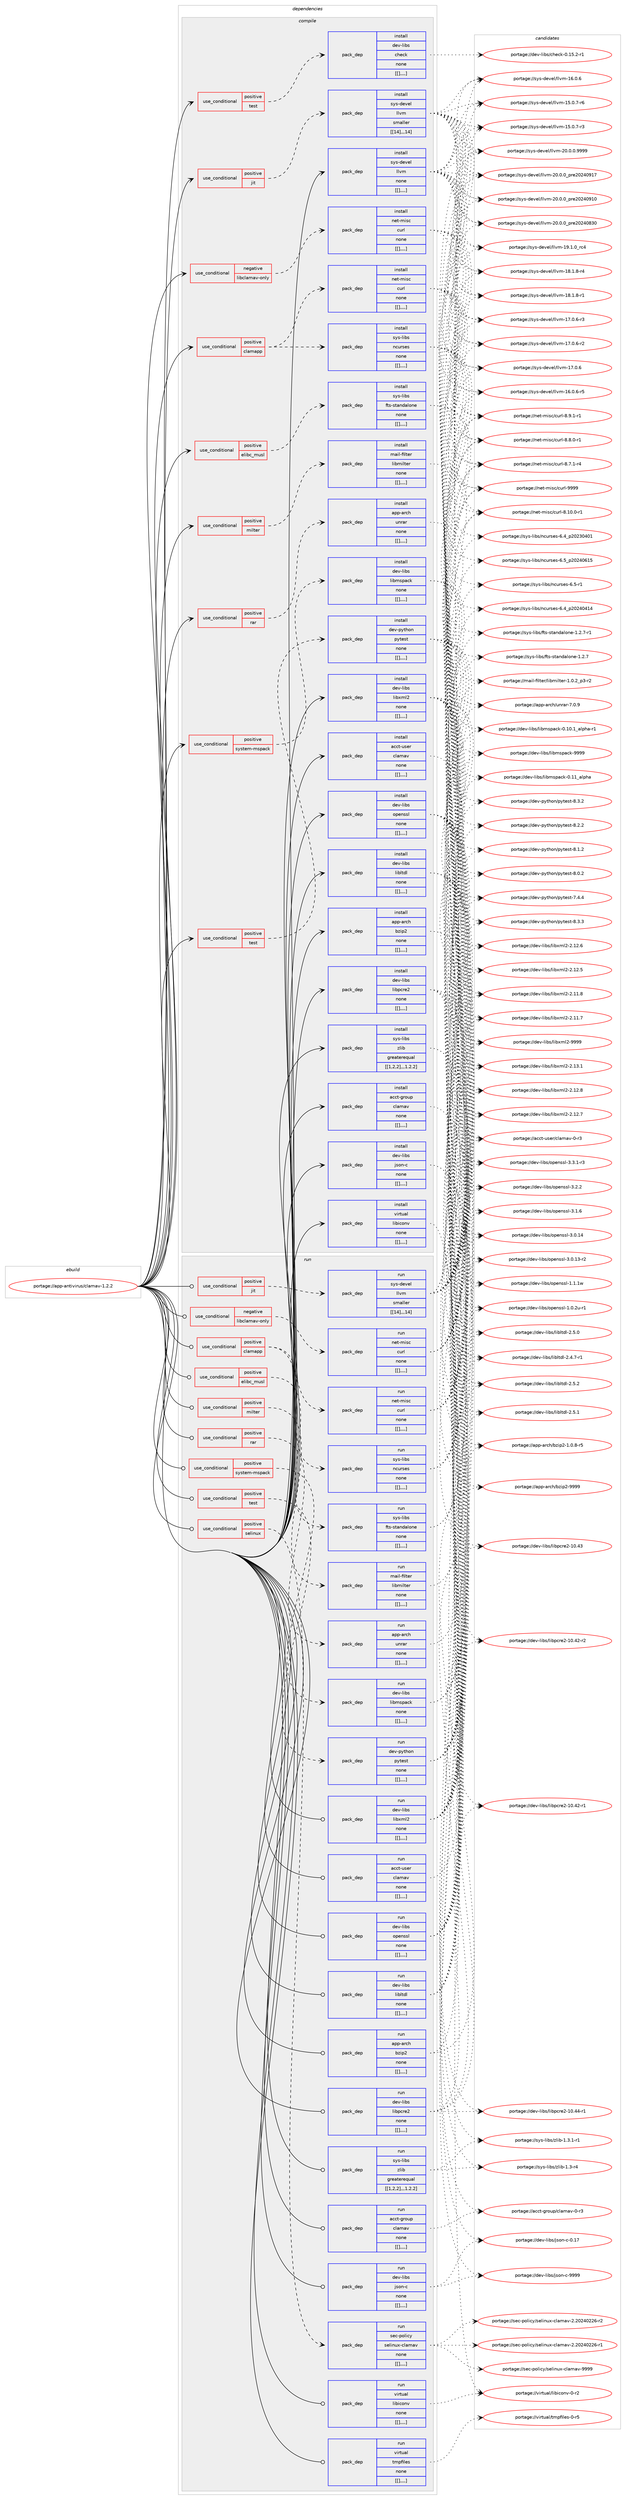 digraph prolog {

# *************
# Graph options
# *************

newrank=true;
concentrate=true;
compound=true;
graph [rankdir=LR,fontname=Helvetica,fontsize=10,ranksep=1.5];#, ranksep=2.5, nodesep=0.2];
edge  [arrowhead=vee];
node  [fontname=Helvetica,fontsize=10];

# **********
# The ebuild
# **********

subgraph cluster_leftcol {
color=gray;
label=<<i>ebuild</i>>;
id [label="portage://app-antivirus/clamav-1.2.2", color=red, width=4, href="../app-antivirus/clamav-1.2.2.svg"];
}

# ****************
# The dependencies
# ****************

subgraph cluster_midcol {
color=gray;
label=<<i>dependencies</i>>;
subgraph cluster_compile {
fillcolor="#eeeeee";
style=filled;
label=<<i>compile</i>>;
subgraph cond1822 {
dependency6584 [label=<<TABLE BORDER="0" CELLBORDER="1" CELLSPACING="0" CELLPADDING="4"><TR><TD ROWSPAN="3" CELLPADDING="10">use_conditional</TD></TR><TR><TD>negative</TD></TR><TR><TD>libclamav-only</TD></TR></TABLE>>, shape=none, color=red];
subgraph pack4740 {
dependency6585 [label=<<TABLE BORDER="0" CELLBORDER="1" CELLSPACING="0" CELLPADDING="4" WIDTH="220"><TR><TD ROWSPAN="6" CELLPADDING="30">pack_dep</TD></TR><TR><TD WIDTH="110">install</TD></TR><TR><TD>net-misc</TD></TR><TR><TD>curl</TD></TR><TR><TD>none</TD></TR><TR><TD>[[],,,,]</TD></TR></TABLE>>, shape=none, color=blue];
}
dependency6584:e -> dependency6585:w [weight=20,style="dashed",arrowhead="vee"];
}
id:e -> dependency6584:w [weight=20,style="solid",arrowhead="vee"];
subgraph cond1823 {
dependency6586 [label=<<TABLE BORDER="0" CELLBORDER="1" CELLSPACING="0" CELLPADDING="4"><TR><TD ROWSPAN="3" CELLPADDING="10">use_conditional</TD></TR><TR><TD>positive</TD></TR><TR><TD>clamapp</TD></TR></TABLE>>, shape=none, color=red];
subgraph pack4741 {
dependency6587 [label=<<TABLE BORDER="0" CELLBORDER="1" CELLSPACING="0" CELLPADDING="4" WIDTH="220"><TR><TD ROWSPAN="6" CELLPADDING="30">pack_dep</TD></TR><TR><TD WIDTH="110">install</TD></TR><TR><TD>sys-libs</TD></TR><TR><TD>ncurses</TD></TR><TR><TD>none</TD></TR><TR><TD>[[],,,,]</TD></TR></TABLE>>, shape=none, color=blue];
}
dependency6586:e -> dependency6587:w [weight=20,style="dashed",arrowhead="vee"];
subgraph pack4742 {
dependency6588 [label=<<TABLE BORDER="0" CELLBORDER="1" CELLSPACING="0" CELLPADDING="4" WIDTH="220"><TR><TD ROWSPAN="6" CELLPADDING="30">pack_dep</TD></TR><TR><TD WIDTH="110">install</TD></TR><TR><TD>net-misc</TD></TR><TR><TD>curl</TD></TR><TR><TD>none</TD></TR><TR><TD>[[],,,,]</TD></TR></TABLE>>, shape=none, color=blue];
}
dependency6586:e -> dependency6588:w [weight=20,style="dashed",arrowhead="vee"];
}
id:e -> dependency6586:w [weight=20,style="solid",arrowhead="vee"];
subgraph cond1824 {
dependency6589 [label=<<TABLE BORDER="0" CELLBORDER="1" CELLSPACING="0" CELLPADDING="4"><TR><TD ROWSPAN="3" CELLPADDING="10">use_conditional</TD></TR><TR><TD>positive</TD></TR><TR><TD>elibc_musl</TD></TR></TABLE>>, shape=none, color=red];
subgraph pack4743 {
dependency6590 [label=<<TABLE BORDER="0" CELLBORDER="1" CELLSPACING="0" CELLPADDING="4" WIDTH="220"><TR><TD ROWSPAN="6" CELLPADDING="30">pack_dep</TD></TR><TR><TD WIDTH="110">install</TD></TR><TR><TD>sys-libs</TD></TR><TR><TD>fts-standalone</TD></TR><TR><TD>none</TD></TR><TR><TD>[[],,,,]</TD></TR></TABLE>>, shape=none, color=blue];
}
dependency6589:e -> dependency6590:w [weight=20,style="dashed",arrowhead="vee"];
}
id:e -> dependency6589:w [weight=20,style="solid",arrowhead="vee"];
subgraph cond1825 {
dependency6591 [label=<<TABLE BORDER="0" CELLBORDER="1" CELLSPACING="0" CELLPADDING="4"><TR><TD ROWSPAN="3" CELLPADDING="10">use_conditional</TD></TR><TR><TD>positive</TD></TR><TR><TD>jit</TD></TR></TABLE>>, shape=none, color=red];
subgraph pack4744 {
dependency6592 [label=<<TABLE BORDER="0" CELLBORDER="1" CELLSPACING="0" CELLPADDING="4" WIDTH="220"><TR><TD ROWSPAN="6" CELLPADDING="30">pack_dep</TD></TR><TR><TD WIDTH="110">install</TD></TR><TR><TD>sys-devel</TD></TR><TR><TD>llvm</TD></TR><TR><TD>smaller</TD></TR><TR><TD>[[14],,,14]</TD></TR></TABLE>>, shape=none, color=blue];
}
dependency6591:e -> dependency6592:w [weight=20,style="dashed",arrowhead="vee"];
}
id:e -> dependency6591:w [weight=20,style="solid",arrowhead="vee"];
subgraph cond1826 {
dependency6593 [label=<<TABLE BORDER="0" CELLBORDER="1" CELLSPACING="0" CELLPADDING="4"><TR><TD ROWSPAN="3" CELLPADDING="10">use_conditional</TD></TR><TR><TD>positive</TD></TR><TR><TD>milter</TD></TR></TABLE>>, shape=none, color=red];
subgraph pack4745 {
dependency6594 [label=<<TABLE BORDER="0" CELLBORDER="1" CELLSPACING="0" CELLPADDING="4" WIDTH="220"><TR><TD ROWSPAN="6" CELLPADDING="30">pack_dep</TD></TR><TR><TD WIDTH="110">install</TD></TR><TR><TD>mail-filter</TD></TR><TR><TD>libmilter</TD></TR><TR><TD>none</TD></TR><TR><TD>[[],,,,]</TD></TR></TABLE>>, shape=none, color=blue];
}
dependency6593:e -> dependency6594:w [weight=20,style="dashed",arrowhead="vee"];
}
id:e -> dependency6593:w [weight=20,style="solid",arrowhead="vee"];
subgraph cond1827 {
dependency6595 [label=<<TABLE BORDER="0" CELLBORDER="1" CELLSPACING="0" CELLPADDING="4"><TR><TD ROWSPAN="3" CELLPADDING="10">use_conditional</TD></TR><TR><TD>positive</TD></TR><TR><TD>rar</TD></TR></TABLE>>, shape=none, color=red];
subgraph pack4746 {
dependency6596 [label=<<TABLE BORDER="0" CELLBORDER="1" CELLSPACING="0" CELLPADDING="4" WIDTH="220"><TR><TD ROWSPAN="6" CELLPADDING="30">pack_dep</TD></TR><TR><TD WIDTH="110">install</TD></TR><TR><TD>app-arch</TD></TR><TR><TD>unrar</TD></TR><TR><TD>none</TD></TR><TR><TD>[[],,,,]</TD></TR></TABLE>>, shape=none, color=blue];
}
dependency6595:e -> dependency6596:w [weight=20,style="dashed",arrowhead="vee"];
}
id:e -> dependency6595:w [weight=20,style="solid",arrowhead="vee"];
subgraph cond1828 {
dependency6597 [label=<<TABLE BORDER="0" CELLBORDER="1" CELLSPACING="0" CELLPADDING="4"><TR><TD ROWSPAN="3" CELLPADDING="10">use_conditional</TD></TR><TR><TD>positive</TD></TR><TR><TD>system-mspack</TD></TR></TABLE>>, shape=none, color=red];
subgraph pack4747 {
dependency6598 [label=<<TABLE BORDER="0" CELLBORDER="1" CELLSPACING="0" CELLPADDING="4" WIDTH="220"><TR><TD ROWSPAN="6" CELLPADDING="30">pack_dep</TD></TR><TR><TD WIDTH="110">install</TD></TR><TR><TD>dev-libs</TD></TR><TR><TD>libmspack</TD></TR><TR><TD>none</TD></TR><TR><TD>[[],,,,]</TD></TR></TABLE>>, shape=none, color=blue];
}
dependency6597:e -> dependency6598:w [weight=20,style="dashed",arrowhead="vee"];
}
id:e -> dependency6597:w [weight=20,style="solid",arrowhead="vee"];
subgraph cond1829 {
dependency6599 [label=<<TABLE BORDER="0" CELLBORDER="1" CELLSPACING="0" CELLPADDING="4"><TR><TD ROWSPAN="3" CELLPADDING="10">use_conditional</TD></TR><TR><TD>positive</TD></TR><TR><TD>test</TD></TR></TABLE>>, shape=none, color=red];
subgraph pack4748 {
dependency6600 [label=<<TABLE BORDER="0" CELLBORDER="1" CELLSPACING="0" CELLPADDING="4" WIDTH="220"><TR><TD ROWSPAN="6" CELLPADDING="30">pack_dep</TD></TR><TR><TD WIDTH="110">install</TD></TR><TR><TD>dev-libs</TD></TR><TR><TD>check</TD></TR><TR><TD>none</TD></TR><TR><TD>[[],,,,]</TD></TR></TABLE>>, shape=none, color=blue];
}
dependency6599:e -> dependency6600:w [weight=20,style="dashed",arrowhead="vee"];
}
id:e -> dependency6599:w [weight=20,style="solid",arrowhead="vee"];
subgraph cond1830 {
dependency6601 [label=<<TABLE BORDER="0" CELLBORDER="1" CELLSPACING="0" CELLPADDING="4"><TR><TD ROWSPAN="3" CELLPADDING="10">use_conditional</TD></TR><TR><TD>positive</TD></TR><TR><TD>test</TD></TR></TABLE>>, shape=none, color=red];
subgraph pack4749 {
dependency6602 [label=<<TABLE BORDER="0" CELLBORDER="1" CELLSPACING="0" CELLPADDING="4" WIDTH="220"><TR><TD ROWSPAN="6" CELLPADDING="30">pack_dep</TD></TR><TR><TD WIDTH="110">install</TD></TR><TR><TD>dev-python</TD></TR><TR><TD>pytest</TD></TR><TR><TD>none</TD></TR><TR><TD>[[],,,,]</TD></TR></TABLE>>, shape=none, color=blue];
}
dependency6601:e -> dependency6602:w [weight=20,style="dashed",arrowhead="vee"];
}
id:e -> dependency6601:w [weight=20,style="solid",arrowhead="vee"];
subgraph pack4750 {
dependency6603 [label=<<TABLE BORDER="0" CELLBORDER="1" CELLSPACING="0" CELLPADDING="4" WIDTH="220"><TR><TD ROWSPAN="6" CELLPADDING="30">pack_dep</TD></TR><TR><TD WIDTH="110">install</TD></TR><TR><TD>acct-group</TD></TR><TR><TD>clamav</TD></TR><TR><TD>none</TD></TR><TR><TD>[[],,,,]</TD></TR></TABLE>>, shape=none, color=blue];
}
id:e -> dependency6603:w [weight=20,style="solid",arrowhead="vee"];
subgraph pack4751 {
dependency6604 [label=<<TABLE BORDER="0" CELLBORDER="1" CELLSPACING="0" CELLPADDING="4" WIDTH="220"><TR><TD ROWSPAN="6" CELLPADDING="30">pack_dep</TD></TR><TR><TD WIDTH="110">install</TD></TR><TR><TD>acct-user</TD></TR><TR><TD>clamav</TD></TR><TR><TD>none</TD></TR><TR><TD>[[],,,,]</TD></TR></TABLE>>, shape=none, color=blue];
}
id:e -> dependency6604:w [weight=20,style="solid",arrowhead="vee"];
subgraph pack4752 {
dependency6605 [label=<<TABLE BORDER="0" CELLBORDER="1" CELLSPACING="0" CELLPADDING="4" WIDTH="220"><TR><TD ROWSPAN="6" CELLPADDING="30">pack_dep</TD></TR><TR><TD WIDTH="110">install</TD></TR><TR><TD>app-arch</TD></TR><TR><TD>bzip2</TD></TR><TR><TD>none</TD></TR><TR><TD>[[],,,,]</TD></TR></TABLE>>, shape=none, color=blue];
}
id:e -> dependency6605:w [weight=20,style="solid",arrowhead="vee"];
subgraph pack4753 {
dependency6606 [label=<<TABLE BORDER="0" CELLBORDER="1" CELLSPACING="0" CELLPADDING="4" WIDTH="220"><TR><TD ROWSPAN="6" CELLPADDING="30">pack_dep</TD></TR><TR><TD WIDTH="110">install</TD></TR><TR><TD>dev-libs</TD></TR><TR><TD>json-c</TD></TR><TR><TD>none</TD></TR><TR><TD>[[],,,,]</TD></TR></TABLE>>, shape=none, color=blue];
}
id:e -> dependency6606:w [weight=20,style="solid",arrowhead="vee"];
subgraph pack4754 {
dependency6607 [label=<<TABLE BORDER="0" CELLBORDER="1" CELLSPACING="0" CELLPADDING="4" WIDTH="220"><TR><TD ROWSPAN="6" CELLPADDING="30">pack_dep</TD></TR><TR><TD WIDTH="110">install</TD></TR><TR><TD>dev-libs</TD></TR><TR><TD>libltdl</TD></TR><TR><TD>none</TD></TR><TR><TD>[[],,,,]</TD></TR></TABLE>>, shape=none, color=blue];
}
id:e -> dependency6607:w [weight=20,style="solid",arrowhead="vee"];
subgraph pack4755 {
dependency6608 [label=<<TABLE BORDER="0" CELLBORDER="1" CELLSPACING="0" CELLPADDING="4" WIDTH="220"><TR><TD ROWSPAN="6" CELLPADDING="30">pack_dep</TD></TR><TR><TD WIDTH="110">install</TD></TR><TR><TD>dev-libs</TD></TR><TR><TD>libpcre2</TD></TR><TR><TD>none</TD></TR><TR><TD>[[],,,,]</TD></TR></TABLE>>, shape=none, color=blue];
}
id:e -> dependency6608:w [weight=20,style="solid",arrowhead="vee"];
subgraph pack4756 {
dependency6609 [label=<<TABLE BORDER="0" CELLBORDER="1" CELLSPACING="0" CELLPADDING="4" WIDTH="220"><TR><TD ROWSPAN="6" CELLPADDING="30">pack_dep</TD></TR><TR><TD WIDTH="110">install</TD></TR><TR><TD>dev-libs</TD></TR><TR><TD>libxml2</TD></TR><TR><TD>none</TD></TR><TR><TD>[[],,,,]</TD></TR></TABLE>>, shape=none, color=blue];
}
id:e -> dependency6609:w [weight=20,style="solid",arrowhead="vee"];
subgraph pack4757 {
dependency6610 [label=<<TABLE BORDER="0" CELLBORDER="1" CELLSPACING="0" CELLPADDING="4" WIDTH="220"><TR><TD ROWSPAN="6" CELLPADDING="30">pack_dep</TD></TR><TR><TD WIDTH="110">install</TD></TR><TR><TD>dev-libs</TD></TR><TR><TD>openssl</TD></TR><TR><TD>none</TD></TR><TR><TD>[[],,,,]</TD></TR></TABLE>>, shape=none, color=blue];
}
id:e -> dependency6610:w [weight=20,style="solid",arrowhead="vee"];
subgraph pack4758 {
dependency6611 [label=<<TABLE BORDER="0" CELLBORDER="1" CELLSPACING="0" CELLPADDING="4" WIDTH="220"><TR><TD ROWSPAN="6" CELLPADDING="30">pack_dep</TD></TR><TR><TD WIDTH="110">install</TD></TR><TR><TD>sys-libs</TD></TR><TR><TD>zlib</TD></TR><TR><TD>greaterequal</TD></TR><TR><TD>[[1,2,2],,,1.2.2]</TD></TR></TABLE>>, shape=none, color=blue];
}
id:e -> dependency6611:w [weight=20,style="solid",arrowhead="vee"];
subgraph pack4759 {
dependency6612 [label=<<TABLE BORDER="0" CELLBORDER="1" CELLSPACING="0" CELLPADDING="4" WIDTH="220"><TR><TD ROWSPAN="6" CELLPADDING="30">pack_dep</TD></TR><TR><TD WIDTH="110">install</TD></TR><TR><TD>virtual</TD></TR><TR><TD>libiconv</TD></TR><TR><TD>none</TD></TR><TR><TD>[[],,,,]</TD></TR></TABLE>>, shape=none, color=blue];
}
id:e -> dependency6612:w [weight=20,style="solid",arrowhead="vee"];
subgraph pack4760 {
dependency6613 [label=<<TABLE BORDER="0" CELLBORDER="1" CELLSPACING="0" CELLPADDING="4" WIDTH="220"><TR><TD ROWSPAN="6" CELLPADDING="30">pack_dep</TD></TR><TR><TD WIDTH="110">install</TD></TR><TR><TD>sys-devel</TD></TR><TR><TD>llvm</TD></TR><TR><TD>none</TD></TR><TR><TD>[[],,,,]</TD></TR></TABLE>>, shape=none, color=blue];
}
id:e -> dependency6613:w [weight=20,style="solid",arrowhead="vee"];
}
subgraph cluster_compileandrun {
fillcolor="#eeeeee";
style=filled;
label=<<i>compile and run</i>>;
}
subgraph cluster_run {
fillcolor="#eeeeee";
style=filled;
label=<<i>run</i>>;
subgraph cond1831 {
dependency6614 [label=<<TABLE BORDER="0" CELLBORDER="1" CELLSPACING="0" CELLPADDING="4"><TR><TD ROWSPAN="3" CELLPADDING="10">use_conditional</TD></TR><TR><TD>negative</TD></TR><TR><TD>libclamav-only</TD></TR></TABLE>>, shape=none, color=red];
subgraph pack4761 {
dependency6615 [label=<<TABLE BORDER="0" CELLBORDER="1" CELLSPACING="0" CELLPADDING="4" WIDTH="220"><TR><TD ROWSPAN="6" CELLPADDING="30">pack_dep</TD></TR><TR><TD WIDTH="110">run</TD></TR><TR><TD>net-misc</TD></TR><TR><TD>curl</TD></TR><TR><TD>none</TD></TR><TR><TD>[[],,,,]</TD></TR></TABLE>>, shape=none, color=blue];
}
dependency6614:e -> dependency6615:w [weight=20,style="dashed",arrowhead="vee"];
}
id:e -> dependency6614:w [weight=20,style="solid",arrowhead="odot"];
subgraph cond1832 {
dependency6616 [label=<<TABLE BORDER="0" CELLBORDER="1" CELLSPACING="0" CELLPADDING="4"><TR><TD ROWSPAN="3" CELLPADDING="10">use_conditional</TD></TR><TR><TD>positive</TD></TR><TR><TD>clamapp</TD></TR></TABLE>>, shape=none, color=red];
subgraph pack4762 {
dependency6617 [label=<<TABLE BORDER="0" CELLBORDER="1" CELLSPACING="0" CELLPADDING="4" WIDTH="220"><TR><TD ROWSPAN="6" CELLPADDING="30">pack_dep</TD></TR><TR><TD WIDTH="110">run</TD></TR><TR><TD>sys-libs</TD></TR><TR><TD>ncurses</TD></TR><TR><TD>none</TD></TR><TR><TD>[[],,,,]</TD></TR></TABLE>>, shape=none, color=blue];
}
dependency6616:e -> dependency6617:w [weight=20,style="dashed",arrowhead="vee"];
subgraph pack4763 {
dependency6618 [label=<<TABLE BORDER="0" CELLBORDER="1" CELLSPACING="0" CELLPADDING="4" WIDTH="220"><TR><TD ROWSPAN="6" CELLPADDING="30">pack_dep</TD></TR><TR><TD WIDTH="110">run</TD></TR><TR><TD>net-misc</TD></TR><TR><TD>curl</TD></TR><TR><TD>none</TD></TR><TR><TD>[[],,,,]</TD></TR></TABLE>>, shape=none, color=blue];
}
dependency6616:e -> dependency6618:w [weight=20,style="dashed",arrowhead="vee"];
}
id:e -> dependency6616:w [weight=20,style="solid",arrowhead="odot"];
subgraph cond1833 {
dependency6619 [label=<<TABLE BORDER="0" CELLBORDER="1" CELLSPACING="0" CELLPADDING="4"><TR><TD ROWSPAN="3" CELLPADDING="10">use_conditional</TD></TR><TR><TD>positive</TD></TR><TR><TD>elibc_musl</TD></TR></TABLE>>, shape=none, color=red];
subgraph pack4764 {
dependency6620 [label=<<TABLE BORDER="0" CELLBORDER="1" CELLSPACING="0" CELLPADDING="4" WIDTH="220"><TR><TD ROWSPAN="6" CELLPADDING="30">pack_dep</TD></TR><TR><TD WIDTH="110">run</TD></TR><TR><TD>sys-libs</TD></TR><TR><TD>fts-standalone</TD></TR><TR><TD>none</TD></TR><TR><TD>[[],,,,]</TD></TR></TABLE>>, shape=none, color=blue];
}
dependency6619:e -> dependency6620:w [weight=20,style="dashed",arrowhead="vee"];
}
id:e -> dependency6619:w [weight=20,style="solid",arrowhead="odot"];
subgraph cond1834 {
dependency6621 [label=<<TABLE BORDER="0" CELLBORDER="1" CELLSPACING="0" CELLPADDING="4"><TR><TD ROWSPAN="3" CELLPADDING="10">use_conditional</TD></TR><TR><TD>positive</TD></TR><TR><TD>jit</TD></TR></TABLE>>, shape=none, color=red];
subgraph pack4765 {
dependency6622 [label=<<TABLE BORDER="0" CELLBORDER="1" CELLSPACING="0" CELLPADDING="4" WIDTH="220"><TR><TD ROWSPAN="6" CELLPADDING="30">pack_dep</TD></TR><TR><TD WIDTH="110">run</TD></TR><TR><TD>sys-devel</TD></TR><TR><TD>llvm</TD></TR><TR><TD>smaller</TD></TR><TR><TD>[[14],,,14]</TD></TR></TABLE>>, shape=none, color=blue];
}
dependency6621:e -> dependency6622:w [weight=20,style="dashed",arrowhead="vee"];
}
id:e -> dependency6621:w [weight=20,style="solid",arrowhead="odot"];
subgraph cond1835 {
dependency6623 [label=<<TABLE BORDER="0" CELLBORDER="1" CELLSPACING="0" CELLPADDING="4"><TR><TD ROWSPAN="3" CELLPADDING="10">use_conditional</TD></TR><TR><TD>positive</TD></TR><TR><TD>milter</TD></TR></TABLE>>, shape=none, color=red];
subgraph pack4766 {
dependency6624 [label=<<TABLE BORDER="0" CELLBORDER="1" CELLSPACING="0" CELLPADDING="4" WIDTH="220"><TR><TD ROWSPAN="6" CELLPADDING="30">pack_dep</TD></TR><TR><TD WIDTH="110">run</TD></TR><TR><TD>mail-filter</TD></TR><TR><TD>libmilter</TD></TR><TR><TD>none</TD></TR><TR><TD>[[],,,,]</TD></TR></TABLE>>, shape=none, color=blue];
}
dependency6623:e -> dependency6624:w [weight=20,style="dashed",arrowhead="vee"];
}
id:e -> dependency6623:w [weight=20,style="solid",arrowhead="odot"];
subgraph cond1836 {
dependency6625 [label=<<TABLE BORDER="0" CELLBORDER="1" CELLSPACING="0" CELLPADDING="4"><TR><TD ROWSPAN="3" CELLPADDING="10">use_conditional</TD></TR><TR><TD>positive</TD></TR><TR><TD>rar</TD></TR></TABLE>>, shape=none, color=red];
subgraph pack4767 {
dependency6626 [label=<<TABLE BORDER="0" CELLBORDER="1" CELLSPACING="0" CELLPADDING="4" WIDTH="220"><TR><TD ROWSPAN="6" CELLPADDING="30">pack_dep</TD></TR><TR><TD WIDTH="110">run</TD></TR><TR><TD>app-arch</TD></TR><TR><TD>unrar</TD></TR><TR><TD>none</TD></TR><TR><TD>[[],,,,]</TD></TR></TABLE>>, shape=none, color=blue];
}
dependency6625:e -> dependency6626:w [weight=20,style="dashed",arrowhead="vee"];
}
id:e -> dependency6625:w [weight=20,style="solid",arrowhead="odot"];
subgraph cond1837 {
dependency6627 [label=<<TABLE BORDER="0" CELLBORDER="1" CELLSPACING="0" CELLPADDING="4"><TR><TD ROWSPAN="3" CELLPADDING="10">use_conditional</TD></TR><TR><TD>positive</TD></TR><TR><TD>selinux</TD></TR></TABLE>>, shape=none, color=red];
subgraph pack4768 {
dependency6628 [label=<<TABLE BORDER="0" CELLBORDER="1" CELLSPACING="0" CELLPADDING="4" WIDTH="220"><TR><TD ROWSPAN="6" CELLPADDING="30">pack_dep</TD></TR><TR><TD WIDTH="110">run</TD></TR><TR><TD>sec-policy</TD></TR><TR><TD>selinux-clamav</TD></TR><TR><TD>none</TD></TR><TR><TD>[[],,,,]</TD></TR></TABLE>>, shape=none, color=blue];
}
dependency6627:e -> dependency6628:w [weight=20,style="dashed",arrowhead="vee"];
}
id:e -> dependency6627:w [weight=20,style="solid",arrowhead="odot"];
subgraph cond1838 {
dependency6629 [label=<<TABLE BORDER="0" CELLBORDER="1" CELLSPACING="0" CELLPADDING="4"><TR><TD ROWSPAN="3" CELLPADDING="10">use_conditional</TD></TR><TR><TD>positive</TD></TR><TR><TD>system-mspack</TD></TR></TABLE>>, shape=none, color=red];
subgraph pack4769 {
dependency6630 [label=<<TABLE BORDER="0" CELLBORDER="1" CELLSPACING="0" CELLPADDING="4" WIDTH="220"><TR><TD ROWSPAN="6" CELLPADDING="30">pack_dep</TD></TR><TR><TD WIDTH="110">run</TD></TR><TR><TD>dev-libs</TD></TR><TR><TD>libmspack</TD></TR><TR><TD>none</TD></TR><TR><TD>[[],,,,]</TD></TR></TABLE>>, shape=none, color=blue];
}
dependency6629:e -> dependency6630:w [weight=20,style="dashed",arrowhead="vee"];
}
id:e -> dependency6629:w [weight=20,style="solid",arrowhead="odot"];
subgraph cond1839 {
dependency6631 [label=<<TABLE BORDER="0" CELLBORDER="1" CELLSPACING="0" CELLPADDING="4"><TR><TD ROWSPAN="3" CELLPADDING="10">use_conditional</TD></TR><TR><TD>positive</TD></TR><TR><TD>test</TD></TR></TABLE>>, shape=none, color=red];
subgraph pack4770 {
dependency6632 [label=<<TABLE BORDER="0" CELLBORDER="1" CELLSPACING="0" CELLPADDING="4" WIDTH="220"><TR><TD ROWSPAN="6" CELLPADDING="30">pack_dep</TD></TR><TR><TD WIDTH="110">run</TD></TR><TR><TD>dev-python</TD></TR><TR><TD>pytest</TD></TR><TR><TD>none</TD></TR><TR><TD>[[],,,,]</TD></TR></TABLE>>, shape=none, color=blue];
}
dependency6631:e -> dependency6632:w [weight=20,style="dashed",arrowhead="vee"];
}
id:e -> dependency6631:w [weight=20,style="solid",arrowhead="odot"];
subgraph pack4771 {
dependency6633 [label=<<TABLE BORDER="0" CELLBORDER="1" CELLSPACING="0" CELLPADDING="4" WIDTH="220"><TR><TD ROWSPAN="6" CELLPADDING="30">pack_dep</TD></TR><TR><TD WIDTH="110">run</TD></TR><TR><TD>acct-group</TD></TR><TR><TD>clamav</TD></TR><TR><TD>none</TD></TR><TR><TD>[[],,,,]</TD></TR></TABLE>>, shape=none, color=blue];
}
id:e -> dependency6633:w [weight=20,style="solid",arrowhead="odot"];
subgraph pack4772 {
dependency6634 [label=<<TABLE BORDER="0" CELLBORDER="1" CELLSPACING="0" CELLPADDING="4" WIDTH="220"><TR><TD ROWSPAN="6" CELLPADDING="30">pack_dep</TD></TR><TR><TD WIDTH="110">run</TD></TR><TR><TD>acct-user</TD></TR><TR><TD>clamav</TD></TR><TR><TD>none</TD></TR><TR><TD>[[],,,,]</TD></TR></TABLE>>, shape=none, color=blue];
}
id:e -> dependency6634:w [weight=20,style="solid",arrowhead="odot"];
subgraph pack4773 {
dependency6635 [label=<<TABLE BORDER="0" CELLBORDER="1" CELLSPACING="0" CELLPADDING="4" WIDTH="220"><TR><TD ROWSPAN="6" CELLPADDING="30">pack_dep</TD></TR><TR><TD WIDTH="110">run</TD></TR><TR><TD>app-arch</TD></TR><TR><TD>bzip2</TD></TR><TR><TD>none</TD></TR><TR><TD>[[],,,,]</TD></TR></TABLE>>, shape=none, color=blue];
}
id:e -> dependency6635:w [weight=20,style="solid",arrowhead="odot"];
subgraph pack4774 {
dependency6636 [label=<<TABLE BORDER="0" CELLBORDER="1" CELLSPACING="0" CELLPADDING="4" WIDTH="220"><TR><TD ROWSPAN="6" CELLPADDING="30">pack_dep</TD></TR><TR><TD WIDTH="110">run</TD></TR><TR><TD>dev-libs</TD></TR><TR><TD>json-c</TD></TR><TR><TD>none</TD></TR><TR><TD>[[],,,,]</TD></TR></TABLE>>, shape=none, color=blue];
}
id:e -> dependency6636:w [weight=20,style="solid",arrowhead="odot"];
subgraph pack4775 {
dependency6637 [label=<<TABLE BORDER="0" CELLBORDER="1" CELLSPACING="0" CELLPADDING="4" WIDTH="220"><TR><TD ROWSPAN="6" CELLPADDING="30">pack_dep</TD></TR><TR><TD WIDTH="110">run</TD></TR><TR><TD>dev-libs</TD></TR><TR><TD>libltdl</TD></TR><TR><TD>none</TD></TR><TR><TD>[[],,,,]</TD></TR></TABLE>>, shape=none, color=blue];
}
id:e -> dependency6637:w [weight=20,style="solid",arrowhead="odot"];
subgraph pack4776 {
dependency6638 [label=<<TABLE BORDER="0" CELLBORDER="1" CELLSPACING="0" CELLPADDING="4" WIDTH="220"><TR><TD ROWSPAN="6" CELLPADDING="30">pack_dep</TD></TR><TR><TD WIDTH="110">run</TD></TR><TR><TD>dev-libs</TD></TR><TR><TD>libpcre2</TD></TR><TR><TD>none</TD></TR><TR><TD>[[],,,,]</TD></TR></TABLE>>, shape=none, color=blue];
}
id:e -> dependency6638:w [weight=20,style="solid",arrowhead="odot"];
subgraph pack4777 {
dependency6639 [label=<<TABLE BORDER="0" CELLBORDER="1" CELLSPACING="0" CELLPADDING="4" WIDTH="220"><TR><TD ROWSPAN="6" CELLPADDING="30">pack_dep</TD></TR><TR><TD WIDTH="110">run</TD></TR><TR><TD>dev-libs</TD></TR><TR><TD>libxml2</TD></TR><TR><TD>none</TD></TR><TR><TD>[[],,,,]</TD></TR></TABLE>>, shape=none, color=blue];
}
id:e -> dependency6639:w [weight=20,style="solid",arrowhead="odot"];
subgraph pack4778 {
dependency6640 [label=<<TABLE BORDER="0" CELLBORDER="1" CELLSPACING="0" CELLPADDING="4" WIDTH="220"><TR><TD ROWSPAN="6" CELLPADDING="30">pack_dep</TD></TR><TR><TD WIDTH="110">run</TD></TR><TR><TD>dev-libs</TD></TR><TR><TD>openssl</TD></TR><TR><TD>none</TD></TR><TR><TD>[[],,,,]</TD></TR></TABLE>>, shape=none, color=blue];
}
id:e -> dependency6640:w [weight=20,style="solid",arrowhead="odot"];
subgraph pack4779 {
dependency6641 [label=<<TABLE BORDER="0" CELLBORDER="1" CELLSPACING="0" CELLPADDING="4" WIDTH="220"><TR><TD ROWSPAN="6" CELLPADDING="30">pack_dep</TD></TR><TR><TD WIDTH="110">run</TD></TR><TR><TD>sys-libs</TD></TR><TR><TD>zlib</TD></TR><TR><TD>greaterequal</TD></TR><TR><TD>[[1,2,2],,,1.2.2]</TD></TR></TABLE>>, shape=none, color=blue];
}
id:e -> dependency6641:w [weight=20,style="solid",arrowhead="odot"];
subgraph pack4780 {
dependency6642 [label=<<TABLE BORDER="0" CELLBORDER="1" CELLSPACING="0" CELLPADDING="4" WIDTH="220"><TR><TD ROWSPAN="6" CELLPADDING="30">pack_dep</TD></TR><TR><TD WIDTH="110">run</TD></TR><TR><TD>virtual</TD></TR><TR><TD>libiconv</TD></TR><TR><TD>none</TD></TR><TR><TD>[[],,,,]</TD></TR></TABLE>>, shape=none, color=blue];
}
id:e -> dependency6642:w [weight=20,style="solid",arrowhead="odot"];
subgraph pack4781 {
dependency6643 [label=<<TABLE BORDER="0" CELLBORDER="1" CELLSPACING="0" CELLPADDING="4" WIDTH="220"><TR><TD ROWSPAN="6" CELLPADDING="30">pack_dep</TD></TR><TR><TD WIDTH="110">run</TD></TR><TR><TD>virtual</TD></TR><TR><TD>tmpfiles</TD></TR><TR><TD>none</TD></TR><TR><TD>[[],,,,]</TD></TR></TABLE>>, shape=none, color=blue];
}
id:e -> dependency6643:w [weight=20,style="solid",arrowhead="odot"];
}
}

# **************
# The candidates
# **************

subgraph cluster_choices {
rank=same;
color=gray;
label=<<i>candidates</i>>;

subgraph choice4740 {
color=black;
nodesep=1;
choice110101116451091051159947991171141084557575757 [label="portage://net-misc/curl-9999", color=red, width=4,href="../net-misc/curl-9999.svg"];
choice11010111645109105115994799117114108455646494846484511449 [label="portage://net-misc/curl-8.10.0-r1", color=red, width=4,href="../net-misc/curl-8.10.0-r1.svg"];
choice110101116451091051159947991171141084556465746494511449 [label="portage://net-misc/curl-8.9.1-r1", color=red, width=4,href="../net-misc/curl-8.9.1-r1.svg"];
choice110101116451091051159947991171141084556465646484511449 [label="portage://net-misc/curl-8.8.0-r1", color=red, width=4,href="../net-misc/curl-8.8.0-r1.svg"];
choice110101116451091051159947991171141084556465546494511452 [label="portage://net-misc/curl-8.7.1-r4", color=red, width=4,href="../net-misc/curl-8.7.1-r4.svg"];
dependency6585:e -> choice110101116451091051159947991171141084557575757:w [style=dotted,weight="100"];
dependency6585:e -> choice11010111645109105115994799117114108455646494846484511449:w [style=dotted,weight="100"];
dependency6585:e -> choice110101116451091051159947991171141084556465746494511449:w [style=dotted,weight="100"];
dependency6585:e -> choice110101116451091051159947991171141084556465646484511449:w [style=dotted,weight="100"];
dependency6585:e -> choice110101116451091051159947991171141084556465546494511452:w [style=dotted,weight="100"];
}
subgraph choice4741 {
color=black;
nodesep=1;
choice1151211154510810598115471109911711411510111545544653951125048505248544953 [label="portage://sys-libs/ncurses-6.5_p20240615", color=red, width=4,href="../sys-libs/ncurses-6.5_p20240615.svg"];
choice11512111545108105981154711099117114115101115455446534511449 [label="portage://sys-libs/ncurses-6.5-r1", color=red, width=4,href="../sys-libs/ncurses-6.5-r1.svg"];
choice1151211154510810598115471109911711411510111545544652951125048505248524952 [label="portage://sys-libs/ncurses-6.4_p20240414", color=red, width=4,href="../sys-libs/ncurses-6.4_p20240414.svg"];
choice1151211154510810598115471109911711411510111545544652951125048505148524849 [label="portage://sys-libs/ncurses-6.4_p20230401", color=red, width=4,href="../sys-libs/ncurses-6.4_p20230401.svg"];
dependency6587:e -> choice1151211154510810598115471109911711411510111545544653951125048505248544953:w [style=dotted,weight="100"];
dependency6587:e -> choice11512111545108105981154711099117114115101115455446534511449:w [style=dotted,weight="100"];
dependency6587:e -> choice1151211154510810598115471109911711411510111545544652951125048505248524952:w [style=dotted,weight="100"];
dependency6587:e -> choice1151211154510810598115471109911711411510111545544652951125048505148524849:w [style=dotted,weight="100"];
}
subgraph choice4742 {
color=black;
nodesep=1;
choice110101116451091051159947991171141084557575757 [label="portage://net-misc/curl-9999", color=red, width=4,href="../net-misc/curl-9999.svg"];
choice11010111645109105115994799117114108455646494846484511449 [label="portage://net-misc/curl-8.10.0-r1", color=red, width=4,href="../net-misc/curl-8.10.0-r1.svg"];
choice110101116451091051159947991171141084556465746494511449 [label="portage://net-misc/curl-8.9.1-r1", color=red, width=4,href="../net-misc/curl-8.9.1-r1.svg"];
choice110101116451091051159947991171141084556465646484511449 [label="portage://net-misc/curl-8.8.0-r1", color=red, width=4,href="../net-misc/curl-8.8.0-r1.svg"];
choice110101116451091051159947991171141084556465546494511452 [label="portage://net-misc/curl-8.7.1-r4", color=red, width=4,href="../net-misc/curl-8.7.1-r4.svg"];
dependency6588:e -> choice110101116451091051159947991171141084557575757:w [style=dotted,weight="100"];
dependency6588:e -> choice11010111645109105115994799117114108455646494846484511449:w [style=dotted,weight="100"];
dependency6588:e -> choice110101116451091051159947991171141084556465746494511449:w [style=dotted,weight="100"];
dependency6588:e -> choice110101116451091051159947991171141084556465646484511449:w [style=dotted,weight="100"];
dependency6588:e -> choice110101116451091051159947991171141084556465546494511452:w [style=dotted,weight="100"];
}
subgraph choice4743 {
color=black;
nodesep=1;
choice1151211154510810598115471021161154511511697110100971081111101014549465046554511449 [label="portage://sys-libs/fts-standalone-1.2.7-r1", color=red, width=4,href="../sys-libs/fts-standalone-1.2.7-r1.svg"];
choice115121115451081059811547102116115451151169711010097108111110101454946504655 [label="portage://sys-libs/fts-standalone-1.2.7", color=red, width=4,href="../sys-libs/fts-standalone-1.2.7.svg"];
dependency6590:e -> choice1151211154510810598115471021161154511511697110100971081111101014549465046554511449:w [style=dotted,weight="100"];
dependency6590:e -> choice115121115451081059811547102116115451151169711010097108111110101454946504655:w [style=dotted,weight="100"];
}
subgraph choice4744 {
color=black;
nodesep=1;
choice1151211154510010111810110847108108118109455048464846484657575757 [label="portage://sys-devel/llvm-20.0.0.9999", color=red, width=4,href="../sys-devel/llvm-20.0.0.9999.svg"];
choice115121115451001011181011084710810811810945504846484648951121141015048505248574955 [label="portage://sys-devel/llvm-20.0.0_pre20240917", color=red, width=4,href="../sys-devel/llvm-20.0.0_pre20240917.svg"];
choice115121115451001011181011084710810811810945504846484648951121141015048505248574948 [label="portage://sys-devel/llvm-20.0.0_pre20240910", color=red, width=4,href="../sys-devel/llvm-20.0.0_pre20240910.svg"];
choice115121115451001011181011084710810811810945504846484648951121141015048505248565148 [label="portage://sys-devel/llvm-20.0.0_pre20240830", color=red, width=4,href="../sys-devel/llvm-20.0.0_pre20240830.svg"];
choice115121115451001011181011084710810811810945495746494648951149952 [label="portage://sys-devel/llvm-19.1.0_rc4", color=red, width=4,href="../sys-devel/llvm-19.1.0_rc4.svg"];
choice1151211154510010111810110847108108118109454956464946564511452 [label="portage://sys-devel/llvm-18.1.8-r4", color=red, width=4,href="../sys-devel/llvm-18.1.8-r4.svg"];
choice1151211154510010111810110847108108118109454956464946564511449 [label="portage://sys-devel/llvm-18.1.8-r1", color=red, width=4,href="../sys-devel/llvm-18.1.8-r1.svg"];
choice1151211154510010111810110847108108118109454955464846544511451 [label="portage://sys-devel/llvm-17.0.6-r3", color=red, width=4,href="../sys-devel/llvm-17.0.6-r3.svg"];
choice1151211154510010111810110847108108118109454955464846544511450 [label="portage://sys-devel/llvm-17.0.6-r2", color=red, width=4,href="../sys-devel/llvm-17.0.6-r2.svg"];
choice115121115451001011181011084710810811810945495546484654 [label="portage://sys-devel/llvm-17.0.6", color=red, width=4,href="../sys-devel/llvm-17.0.6.svg"];
choice1151211154510010111810110847108108118109454954464846544511453 [label="portage://sys-devel/llvm-16.0.6-r5", color=red, width=4,href="../sys-devel/llvm-16.0.6-r5.svg"];
choice115121115451001011181011084710810811810945495446484654 [label="portage://sys-devel/llvm-16.0.6", color=red, width=4,href="../sys-devel/llvm-16.0.6.svg"];
choice1151211154510010111810110847108108118109454953464846554511454 [label="portage://sys-devel/llvm-15.0.7-r6", color=red, width=4,href="../sys-devel/llvm-15.0.7-r6.svg"];
choice1151211154510010111810110847108108118109454953464846554511451 [label="portage://sys-devel/llvm-15.0.7-r3", color=red, width=4,href="../sys-devel/llvm-15.0.7-r3.svg"];
dependency6592:e -> choice1151211154510010111810110847108108118109455048464846484657575757:w [style=dotted,weight="100"];
dependency6592:e -> choice115121115451001011181011084710810811810945504846484648951121141015048505248574955:w [style=dotted,weight="100"];
dependency6592:e -> choice115121115451001011181011084710810811810945504846484648951121141015048505248574948:w [style=dotted,weight="100"];
dependency6592:e -> choice115121115451001011181011084710810811810945504846484648951121141015048505248565148:w [style=dotted,weight="100"];
dependency6592:e -> choice115121115451001011181011084710810811810945495746494648951149952:w [style=dotted,weight="100"];
dependency6592:e -> choice1151211154510010111810110847108108118109454956464946564511452:w [style=dotted,weight="100"];
dependency6592:e -> choice1151211154510010111810110847108108118109454956464946564511449:w [style=dotted,weight="100"];
dependency6592:e -> choice1151211154510010111810110847108108118109454955464846544511451:w [style=dotted,weight="100"];
dependency6592:e -> choice1151211154510010111810110847108108118109454955464846544511450:w [style=dotted,weight="100"];
dependency6592:e -> choice115121115451001011181011084710810811810945495546484654:w [style=dotted,weight="100"];
dependency6592:e -> choice1151211154510010111810110847108108118109454954464846544511453:w [style=dotted,weight="100"];
dependency6592:e -> choice115121115451001011181011084710810811810945495446484654:w [style=dotted,weight="100"];
dependency6592:e -> choice1151211154510010111810110847108108118109454953464846554511454:w [style=dotted,weight="100"];
dependency6592:e -> choice1151211154510010111810110847108108118109454953464846554511451:w [style=dotted,weight="100"];
}
subgraph choice4745 {
color=black;
nodesep=1;
choice1099710510845102105108116101114471081059810910510811610111445494648465095112514511450 [label="portage://mail-filter/libmilter-1.0.2_p3-r2", color=red, width=4,href="../mail-filter/libmilter-1.0.2_p3-r2.svg"];
dependency6594:e -> choice1099710510845102105108116101114471081059810910510811610111445494648465095112514511450:w [style=dotted,weight="100"];
}
subgraph choice4746 {
color=black;
nodesep=1;
choice971121124597114991044711711011497114455546484657 [label="portage://app-arch/unrar-7.0.9", color=red, width=4,href="../app-arch/unrar-7.0.9.svg"];
dependency6596:e -> choice971121124597114991044711711011497114455546484657:w [style=dotted,weight="100"];
}
subgraph choice4747 {
color=black;
nodesep=1;
choice1001011184510810598115471081059810911511297991074557575757 [label="portage://dev-libs/libmspack-9999", color=red, width=4,href="../dev-libs/libmspack-9999.svg"];
choice1001011184510810598115471081059810911511297991074548464949959710811210497 [label="portage://dev-libs/libmspack-0.11_alpha", color=red, width=4,href="../dev-libs/libmspack-0.11_alpha.svg"];
choice100101118451081059811547108105981091151129799107454846494846499597108112104974511449 [label="portage://dev-libs/libmspack-0.10.1_alpha-r1", color=red, width=4,href="../dev-libs/libmspack-0.10.1_alpha-r1.svg"];
dependency6598:e -> choice1001011184510810598115471081059810911511297991074557575757:w [style=dotted,weight="100"];
dependency6598:e -> choice1001011184510810598115471081059810911511297991074548464949959710811210497:w [style=dotted,weight="100"];
dependency6598:e -> choice100101118451081059811547108105981091151129799107454846494846499597108112104974511449:w [style=dotted,weight="100"];
}
subgraph choice4748 {
color=black;
nodesep=1;
choice1001011184510810598115479910410199107454846495346504511449 [label="portage://dev-libs/check-0.15.2-r1", color=red, width=4,href="../dev-libs/check-0.15.2-r1.svg"];
dependency6600:e -> choice1001011184510810598115479910410199107454846495346504511449:w [style=dotted,weight="100"];
}
subgraph choice4749 {
color=black;
nodesep=1;
choice1001011184511212111610411111047112121116101115116455646514651 [label="portage://dev-python/pytest-8.3.3", color=red, width=4,href="../dev-python/pytest-8.3.3.svg"];
choice1001011184511212111610411111047112121116101115116455646514650 [label="portage://dev-python/pytest-8.3.2", color=red, width=4,href="../dev-python/pytest-8.3.2.svg"];
choice1001011184511212111610411111047112121116101115116455646504650 [label="portage://dev-python/pytest-8.2.2", color=red, width=4,href="../dev-python/pytest-8.2.2.svg"];
choice1001011184511212111610411111047112121116101115116455646494650 [label="portage://dev-python/pytest-8.1.2", color=red, width=4,href="../dev-python/pytest-8.1.2.svg"];
choice1001011184511212111610411111047112121116101115116455646484650 [label="portage://dev-python/pytest-8.0.2", color=red, width=4,href="../dev-python/pytest-8.0.2.svg"];
choice1001011184511212111610411111047112121116101115116455546524652 [label="portage://dev-python/pytest-7.4.4", color=red, width=4,href="../dev-python/pytest-7.4.4.svg"];
dependency6602:e -> choice1001011184511212111610411111047112121116101115116455646514651:w [style=dotted,weight="100"];
dependency6602:e -> choice1001011184511212111610411111047112121116101115116455646514650:w [style=dotted,weight="100"];
dependency6602:e -> choice1001011184511212111610411111047112121116101115116455646504650:w [style=dotted,weight="100"];
dependency6602:e -> choice1001011184511212111610411111047112121116101115116455646494650:w [style=dotted,weight="100"];
dependency6602:e -> choice1001011184511212111610411111047112121116101115116455646484650:w [style=dotted,weight="100"];
dependency6602:e -> choice1001011184511212111610411111047112121116101115116455546524652:w [style=dotted,weight="100"];
}
subgraph choice4750 {
color=black;
nodesep=1;
choice979999116451031141111171124799108971099711845484511451 [label="portage://acct-group/clamav-0-r3", color=red, width=4,href="../acct-group/clamav-0-r3.svg"];
dependency6603:e -> choice979999116451031141111171124799108971099711845484511451:w [style=dotted,weight="100"];
}
subgraph choice4751 {
color=black;
nodesep=1;
choice979999116451171151011144799108971099711845484511451 [label="portage://acct-user/clamav-0-r3", color=red, width=4,href="../acct-user/clamav-0-r3.svg"];
dependency6604:e -> choice979999116451171151011144799108971099711845484511451:w [style=dotted,weight="100"];
}
subgraph choice4752 {
color=black;
nodesep=1;
choice971121124597114991044798122105112504557575757 [label="portage://app-arch/bzip2-9999", color=red, width=4,href="../app-arch/bzip2-9999.svg"];
choice971121124597114991044798122105112504549464846564511453 [label="portage://app-arch/bzip2-1.0.8-r5", color=red, width=4,href="../app-arch/bzip2-1.0.8-r5.svg"];
dependency6605:e -> choice971121124597114991044798122105112504557575757:w [style=dotted,weight="100"];
dependency6605:e -> choice971121124597114991044798122105112504549464846564511453:w [style=dotted,weight="100"];
}
subgraph choice4753 {
color=black;
nodesep=1;
choice10010111845108105981154710611511111045994557575757 [label="portage://dev-libs/json-c-9999", color=red, width=4,href="../dev-libs/json-c-9999.svg"];
choice10010111845108105981154710611511111045994548464955 [label="portage://dev-libs/json-c-0.17", color=red, width=4,href="../dev-libs/json-c-0.17.svg"];
dependency6606:e -> choice10010111845108105981154710611511111045994557575757:w [style=dotted,weight="100"];
dependency6606:e -> choice10010111845108105981154710611511111045994548464955:w [style=dotted,weight="100"];
}
subgraph choice4754 {
color=black;
nodesep=1;
choice10010111845108105981154710810598108116100108455046534650 [label="portage://dev-libs/libltdl-2.5.2", color=red, width=4,href="../dev-libs/libltdl-2.5.2.svg"];
choice10010111845108105981154710810598108116100108455046534649 [label="portage://dev-libs/libltdl-2.5.1", color=red, width=4,href="../dev-libs/libltdl-2.5.1.svg"];
choice10010111845108105981154710810598108116100108455046534648 [label="portage://dev-libs/libltdl-2.5.0", color=red, width=4,href="../dev-libs/libltdl-2.5.0.svg"];
choice100101118451081059811547108105981081161001084550465246554511449 [label="portage://dev-libs/libltdl-2.4.7-r1", color=red, width=4,href="../dev-libs/libltdl-2.4.7-r1.svg"];
dependency6607:e -> choice10010111845108105981154710810598108116100108455046534650:w [style=dotted,weight="100"];
dependency6607:e -> choice10010111845108105981154710810598108116100108455046534649:w [style=dotted,weight="100"];
dependency6607:e -> choice10010111845108105981154710810598108116100108455046534648:w [style=dotted,weight="100"];
dependency6607:e -> choice100101118451081059811547108105981081161001084550465246554511449:w [style=dotted,weight="100"];
}
subgraph choice4755 {
color=black;
nodesep=1;
choice1001011184510810598115471081059811299114101504549484652524511449 [label="portage://dev-libs/libpcre2-10.44-r1", color=red, width=4,href="../dev-libs/libpcre2-10.44-r1.svg"];
choice100101118451081059811547108105981129911410150454948465251 [label="portage://dev-libs/libpcre2-10.43", color=red, width=4,href="../dev-libs/libpcre2-10.43.svg"];
choice1001011184510810598115471081059811299114101504549484652504511450 [label="portage://dev-libs/libpcre2-10.42-r2", color=red, width=4,href="../dev-libs/libpcre2-10.42-r2.svg"];
choice1001011184510810598115471081059811299114101504549484652504511449 [label="portage://dev-libs/libpcre2-10.42-r1", color=red, width=4,href="../dev-libs/libpcre2-10.42-r1.svg"];
dependency6608:e -> choice1001011184510810598115471081059811299114101504549484652524511449:w [style=dotted,weight="100"];
dependency6608:e -> choice100101118451081059811547108105981129911410150454948465251:w [style=dotted,weight="100"];
dependency6608:e -> choice1001011184510810598115471081059811299114101504549484652504511450:w [style=dotted,weight="100"];
dependency6608:e -> choice1001011184510810598115471081059811299114101504549484652504511449:w [style=dotted,weight="100"];
}
subgraph choice4756 {
color=black;
nodesep=1;
choice10010111845108105981154710810598120109108504557575757 [label="portage://dev-libs/libxml2-9999", color=red, width=4,href="../dev-libs/libxml2-9999.svg"];
choice100101118451081059811547108105981201091085045504649514649 [label="portage://dev-libs/libxml2-2.13.1", color=red, width=4,href="../dev-libs/libxml2-2.13.1.svg"];
choice100101118451081059811547108105981201091085045504649504656 [label="portage://dev-libs/libxml2-2.12.8", color=red, width=4,href="../dev-libs/libxml2-2.12.8.svg"];
choice100101118451081059811547108105981201091085045504649504655 [label="portage://dev-libs/libxml2-2.12.7", color=red, width=4,href="../dev-libs/libxml2-2.12.7.svg"];
choice100101118451081059811547108105981201091085045504649504654 [label="portage://dev-libs/libxml2-2.12.6", color=red, width=4,href="../dev-libs/libxml2-2.12.6.svg"];
choice100101118451081059811547108105981201091085045504649504653 [label="portage://dev-libs/libxml2-2.12.5", color=red, width=4,href="../dev-libs/libxml2-2.12.5.svg"];
choice100101118451081059811547108105981201091085045504649494656 [label="portage://dev-libs/libxml2-2.11.8", color=red, width=4,href="../dev-libs/libxml2-2.11.8.svg"];
choice100101118451081059811547108105981201091085045504649494655 [label="portage://dev-libs/libxml2-2.11.7", color=red, width=4,href="../dev-libs/libxml2-2.11.7.svg"];
dependency6609:e -> choice10010111845108105981154710810598120109108504557575757:w [style=dotted,weight="100"];
dependency6609:e -> choice100101118451081059811547108105981201091085045504649514649:w [style=dotted,weight="100"];
dependency6609:e -> choice100101118451081059811547108105981201091085045504649504656:w [style=dotted,weight="100"];
dependency6609:e -> choice100101118451081059811547108105981201091085045504649504655:w [style=dotted,weight="100"];
dependency6609:e -> choice100101118451081059811547108105981201091085045504649504654:w [style=dotted,weight="100"];
dependency6609:e -> choice100101118451081059811547108105981201091085045504649504653:w [style=dotted,weight="100"];
dependency6609:e -> choice100101118451081059811547108105981201091085045504649494656:w [style=dotted,weight="100"];
dependency6609:e -> choice100101118451081059811547108105981201091085045504649494655:w [style=dotted,weight="100"];
}
subgraph choice4757 {
color=black;
nodesep=1;
choice1001011184510810598115471111121011101151151084551465146494511451 [label="portage://dev-libs/openssl-3.3.1-r3", color=red, width=4,href="../dev-libs/openssl-3.3.1-r3.svg"];
choice100101118451081059811547111112101110115115108455146504650 [label="portage://dev-libs/openssl-3.2.2", color=red, width=4,href="../dev-libs/openssl-3.2.2.svg"];
choice100101118451081059811547111112101110115115108455146494654 [label="portage://dev-libs/openssl-3.1.6", color=red, width=4,href="../dev-libs/openssl-3.1.6.svg"];
choice10010111845108105981154711111210111011511510845514648464952 [label="portage://dev-libs/openssl-3.0.14", color=red, width=4,href="../dev-libs/openssl-3.0.14.svg"];
choice100101118451081059811547111112101110115115108455146484649514511450 [label="portage://dev-libs/openssl-3.0.13-r2", color=red, width=4,href="../dev-libs/openssl-3.0.13-r2.svg"];
choice100101118451081059811547111112101110115115108454946494649119 [label="portage://dev-libs/openssl-1.1.1w", color=red, width=4,href="../dev-libs/openssl-1.1.1w.svg"];
choice1001011184510810598115471111121011101151151084549464846501174511449 [label="portage://dev-libs/openssl-1.0.2u-r1", color=red, width=4,href="../dev-libs/openssl-1.0.2u-r1.svg"];
dependency6610:e -> choice1001011184510810598115471111121011101151151084551465146494511451:w [style=dotted,weight="100"];
dependency6610:e -> choice100101118451081059811547111112101110115115108455146504650:w [style=dotted,weight="100"];
dependency6610:e -> choice100101118451081059811547111112101110115115108455146494654:w [style=dotted,weight="100"];
dependency6610:e -> choice10010111845108105981154711111210111011511510845514648464952:w [style=dotted,weight="100"];
dependency6610:e -> choice100101118451081059811547111112101110115115108455146484649514511450:w [style=dotted,weight="100"];
dependency6610:e -> choice100101118451081059811547111112101110115115108454946494649119:w [style=dotted,weight="100"];
dependency6610:e -> choice1001011184510810598115471111121011101151151084549464846501174511449:w [style=dotted,weight="100"];
}
subgraph choice4758 {
color=black;
nodesep=1;
choice115121115451081059811547122108105984549465146494511449 [label="portage://sys-libs/zlib-1.3.1-r1", color=red, width=4,href="../sys-libs/zlib-1.3.1-r1.svg"];
choice11512111545108105981154712210810598454946514511452 [label="portage://sys-libs/zlib-1.3-r4", color=red, width=4,href="../sys-libs/zlib-1.3-r4.svg"];
dependency6611:e -> choice115121115451081059811547122108105984549465146494511449:w [style=dotted,weight="100"];
dependency6611:e -> choice11512111545108105981154712210810598454946514511452:w [style=dotted,weight="100"];
}
subgraph choice4759 {
color=black;
nodesep=1;
choice1181051141161179710847108105981059911111011845484511450 [label="portage://virtual/libiconv-0-r2", color=red, width=4,href="../virtual/libiconv-0-r2.svg"];
dependency6612:e -> choice1181051141161179710847108105981059911111011845484511450:w [style=dotted,weight="100"];
}
subgraph choice4760 {
color=black;
nodesep=1;
choice1151211154510010111810110847108108118109455048464846484657575757 [label="portage://sys-devel/llvm-20.0.0.9999", color=red, width=4,href="../sys-devel/llvm-20.0.0.9999.svg"];
choice115121115451001011181011084710810811810945504846484648951121141015048505248574955 [label="portage://sys-devel/llvm-20.0.0_pre20240917", color=red, width=4,href="../sys-devel/llvm-20.0.0_pre20240917.svg"];
choice115121115451001011181011084710810811810945504846484648951121141015048505248574948 [label="portage://sys-devel/llvm-20.0.0_pre20240910", color=red, width=4,href="../sys-devel/llvm-20.0.0_pre20240910.svg"];
choice115121115451001011181011084710810811810945504846484648951121141015048505248565148 [label="portage://sys-devel/llvm-20.0.0_pre20240830", color=red, width=4,href="../sys-devel/llvm-20.0.0_pre20240830.svg"];
choice115121115451001011181011084710810811810945495746494648951149952 [label="portage://sys-devel/llvm-19.1.0_rc4", color=red, width=4,href="../sys-devel/llvm-19.1.0_rc4.svg"];
choice1151211154510010111810110847108108118109454956464946564511452 [label="portage://sys-devel/llvm-18.1.8-r4", color=red, width=4,href="../sys-devel/llvm-18.1.8-r4.svg"];
choice1151211154510010111810110847108108118109454956464946564511449 [label="portage://sys-devel/llvm-18.1.8-r1", color=red, width=4,href="../sys-devel/llvm-18.1.8-r1.svg"];
choice1151211154510010111810110847108108118109454955464846544511451 [label="portage://sys-devel/llvm-17.0.6-r3", color=red, width=4,href="../sys-devel/llvm-17.0.6-r3.svg"];
choice1151211154510010111810110847108108118109454955464846544511450 [label="portage://sys-devel/llvm-17.0.6-r2", color=red, width=4,href="../sys-devel/llvm-17.0.6-r2.svg"];
choice115121115451001011181011084710810811810945495546484654 [label="portage://sys-devel/llvm-17.0.6", color=red, width=4,href="../sys-devel/llvm-17.0.6.svg"];
choice1151211154510010111810110847108108118109454954464846544511453 [label="portage://sys-devel/llvm-16.0.6-r5", color=red, width=4,href="../sys-devel/llvm-16.0.6-r5.svg"];
choice115121115451001011181011084710810811810945495446484654 [label="portage://sys-devel/llvm-16.0.6", color=red, width=4,href="../sys-devel/llvm-16.0.6.svg"];
choice1151211154510010111810110847108108118109454953464846554511454 [label="portage://sys-devel/llvm-15.0.7-r6", color=red, width=4,href="../sys-devel/llvm-15.0.7-r6.svg"];
choice1151211154510010111810110847108108118109454953464846554511451 [label="portage://sys-devel/llvm-15.0.7-r3", color=red, width=4,href="../sys-devel/llvm-15.0.7-r3.svg"];
dependency6613:e -> choice1151211154510010111810110847108108118109455048464846484657575757:w [style=dotted,weight="100"];
dependency6613:e -> choice115121115451001011181011084710810811810945504846484648951121141015048505248574955:w [style=dotted,weight="100"];
dependency6613:e -> choice115121115451001011181011084710810811810945504846484648951121141015048505248574948:w [style=dotted,weight="100"];
dependency6613:e -> choice115121115451001011181011084710810811810945504846484648951121141015048505248565148:w [style=dotted,weight="100"];
dependency6613:e -> choice115121115451001011181011084710810811810945495746494648951149952:w [style=dotted,weight="100"];
dependency6613:e -> choice1151211154510010111810110847108108118109454956464946564511452:w [style=dotted,weight="100"];
dependency6613:e -> choice1151211154510010111810110847108108118109454956464946564511449:w [style=dotted,weight="100"];
dependency6613:e -> choice1151211154510010111810110847108108118109454955464846544511451:w [style=dotted,weight="100"];
dependency6613:e -> choice1151211154510010111810110847108108118109454955464846544511450:w [style=dotted,weight="100"];
dependency6613:e -> choice115121115451001011181011084710810811810945495546484654:w [style=dotted,weight="100"];
dependency6613:e -> choice1151211154510010111810110847108108118109454954464846544511453:w [style=dotted,weight="100"];
dependency6613:e -> choice115121115451001011181011084710810811810945495446484654:w [style=dotted,weight="100"];
dependency6613:e -> choice1151211154510010111810110847108108118109454953464846554511454:w [style=dotted,weight="100"];
dependency6613:e -> choice1151211154510010111810110847108108118109454953464846554511451:w [style=dotted,weight="100"];
}
subgraph choice4761 {
color=black;
nodesep=1;
choice110101116451091051159947991171141084557575757 [label="portage://net-misc/curl-9999", color=red, width=4,href="../net-misc/curl-9999.svg"];
choice11010111645109105115994799117114108455646494846484511449 [label="portage://net-misc/curl-8.10.0-r1", color=red, width=4,href="../net-misc/curl-8.10.0-r1.svg"];
choice110101116451091051159947991171141084556465746494511449 [label="portage://net-misc/curl-8.9.1-r1", color=red, width=4,href="../net-misc/curl-8.9.1-r1.svg"];
choice110101116451091051159947991171141084556465646484511449 [label="portage://net-misc/curl-8.8.0-r1", color=red, width=4,href="../net-misc/curl-8.8.0-r1.svg"];
choice110101116451091051159947991171141084556465546494511452 [label="portage://net-misc/curl-8.7.1-r4", color=red, width=4,href="../net-misc/curl-8.7.1-r4.svg"];
dependency6615:e -> choice110101116451091051159947991171141084557575757:w [style=dotted,weight="100"];
dependency6615:e -> choice11010111645109105115994799117114108455646494846484511449:w [style=dotted,weight="100"];
dependency6615:e -> choice110101116451091051159947991171141084556465746494511449:w [style=dotted,weight="100"];
dependency6615:e -> choice110101116451091051159947991171141084556465646484511449:w [style=dotted,weight="100"];
dependency6615:e -> choice110101116451091051159947991171141084556465546494511452:w [style=dotted,weight="100"];
}
subgraph choice4762 {
color=black;
nodesep=1;
choice1151211154510810598115471109911711411510111545544653951125048505248544953 [label="portage://sys-libs/ncurses-6.5_p20240615", color=red, width=4,href="../sys-libs/ncurses-6.5_p20240615.svg"];
choice11512111545108105981154711099117114115101115455446534511449 [label="portage://sys-libs/ncurses-6.5-r1", color=red, width=4,href="../sys-libs/ncurses-6.5-r1.svg"];
choice1151211154510810598115471109911711411510111545544652951125048505248524952 [label="portage://sys-libs/ncurses-6.4_p20240414", color=red, width=4,href="../sys-libs/ncurses-6.4_p20240414.svg"];
choice1151211154510810598115471109911711411510111545544652951125048505148524849 [label="portage://sys-libs/ncurses-6.4_p20230401", color=red, width=4,href="../sys-libs/ncurses-6.4_p20230401.svg"];
dependency6617:e -> choice1151211154510810598115471109911711411510111545544653951125048505248544953:w [style=dotted,weight="100"];
dependency6617:e -> choice11512111545108105981154711099117114115101115455446534511449:w [style=dotted,weight="100"];
dependency6617:e -> choice1151211154510810598115471109911711411510111545544652951125048505248524952:w [style=dotted,weight="100"];
dependency6617:e -> choice1151211154510810598115471109911711411510111545544652951125048505148524849:w [style=dotted,weight="100"];
}
subgraph choice4763 {
color=black;
nodesep=1;
choice110101116451091051159947991171141084557575757 [label="portage://net-misc/curl-9999", color=red, width=4,href="../net-misc/curl-9999.svg"];
choice11010111645109105115994799117114108455646494846484511449 [label="portage://net-misc/curl-8.10.0-r1", color=red, width=4,href="../net-misc/curl-8.10.0-r1.svg"];
choice110101116451091051159947991171141084556465746494511449 [label="portage://net-misc/curl-8.9.1-r1", color=red, width=4,href="../net-misc/curl-8.9.1-r1.svg"];
choice110101116451091051159947991171141084556465646484511449 [label="portage://net-misc/curl-8.8.0-r1", color=red, width=4,href="../net-misc/curl-8.8.0-r1.svg"];
choice110101116451091051159947991171141084556465546494511452 [label="portage://net-misc/curl-8.7.1-r4", color=red, width=4,href="../net-misc/curl-8.7.1-r4.svg"];
dependency6618:e -> choice110101116451091051159947991171141084557575757:w [style=dotted,weight="100"];
dependency6618:e -> choice11010111645109105115994799117114108455646494846484511449:w [style=dotted,weight="100"];
dependency6618:e -> choice110101116451091051159947991171141084556465746494511449:w [style=dotted,weight="100"];
dependency6618:e -> choice110101116451091051159947991171141084556465646484511449:w [style=dotted,weight="100"];
dependency6618:e -> choice110101116451091051159947991171141084556465546494511452:w [style=dotted,weight="100"];
}
subgraph choice4764 {
color=black;
nodesep=1;
choice1151211154510810598115471021161154511511697110100971081111101014549465046554511449 [label="portage://sys-libs/fts-standalone-1.2.7-r1", color=red, width=4,href="../sys-libs/fts-standalone-1.2.7-r1.svg"];
choice115121115451081059811547102116115451151169711010097108111110101454946504655 [label="portage://sys-libs/fts-standalone-1.2.7", color=red, width=4,href="../sys-libs/fts-standalone-1.2.7.svg"];
dependency6620:e -> choice1151211154510810598115471021161154511511697110100971081111101014549465046554511449:w [style=dotted,weight="100"];
dependency6620:e -> choice115121115451081059811547102116115451151169711010097108111110101454946504655:w [style=dotted,weight="100"];
}
subgraph choice4765 {
color=black;
nodesep=1;
choice1151211154510010111810110847108108118109455048464846484657575757 [label="portage://sys-devel/llvm-20.0.0.9999", color=red, width=4,href="../sys-devel/llvm-20.0.0.9999.svg"];
choice115121115451001011181011084710810811810945504846484648951121141015048505248574955 [label="portage://sys-devel/llvm-20.0.0_pre20240917", color=red, width=4,href="../sys-devel/llvm-20.0.0_pre20240917.svg"];
choice115121115451001011181011084710810811810945504846484648951121141015048505248574948 [label="portage://sys-devel/llvm-20.0.0_pre20240910", color=red, width=4,href="../sys-devel/llvm-20.0.0_pre20240910.svg"];
choice115121115451001011181011084710810811810945504846484648951121141015048505248565148 [label="portage://sys-devel/llvm-20.0.0_pre20240830", color=red, width=4,href="../sys-devel/llvm-20.0.0_pre20240830.svg"];
choice115121115451001011181011084710810811810945495746494648951149952 [label="portage://sys-devel/llvm-19.1.0_rc4", color=red, width=4,href="../sys-devel/llvm-19.1.0_rc4.svg"];
choice1151211154510010111810110847108108118109454956464946564511452 [label="portage://sys-devel/llvm-18.1.8-r4", color=red, width=4,href="../sys-devel/llvm-18.1.8-r4.svg"];
choice1151211154510010111810110847108108118109454956464946564511449 [label="portage://sys-devel/llvm-18.1.8-r1", color=red, width=4,href="../sys-devel/llvm-18.1.8-r1.svg"];
choice1151211154510010111810110847108108118109454955464846544511451 [label="portage://sys-devel/llvm-17.0.6-r3", color=red, width=4,href="../sys-devel/llvm-17.0.6-r3.svg"];
choice1151211154510010111810110847108108118109454955464846544511450 [label="portage://sys-devel/llvm-17.0.6-r2", color=red, width=4,href="../sys-devel/llvm-17.0.6-r2.svg"];
choice115121115451001011181011084710810811810945495546484654 [label="portage://sys-devel/llvm-17.0.6", color=red, width=4,href="../sys-devel/llvm-17.0.6.svg"];
choice1151211154510010111810110847108108118109454954464846544511453 [label="portage://sys-devel/llvm-16.0.6-r5", color=red, width=4,href="../sys-devel/llvm-16.0.6-r5.svg"];
choice115121115451001011181011084710810811810945495446484654 [label="portage://sys-devel/llvm-16.0.6", color=red, width=4,href="../sys-devel/llvm-16.0.6.svg"];
choice1151211154510010111810110847108108118109454953464846554511454 [label="portage://sys-devel/llvm-15.0.7-r6", color=red, width=4,href="../sys-devel/llvm-15.0.7-r6.svg"];
choice1151211154510010111810110847108108118109454953464846554511451 [label="portage://sys-devel/llvm-15.0.7-r3", color=red, width=4,href="../sys-devel/llvm-15.0.7-r3.svg"];
dependency6622:e -> choice1151211154510010111810110847108108118109455048464846484657575757:w [style=dotted,weight="100"];
dependency6622:e -> choice115121115451001011181011084710810811810945504846484648951121141015048505248574955:w [style=dotted,weight="100"];
dependency6622:e -> choice115121115451001011181011084710810811810945504846484648951121141015048505248574948:w [style=dotted,weight="100"];
dependency6622:e -> choice115121115451001011181011084710810811810945504846484648951121141015048505248565148:w [style=dotted,weight="100"];
dependency6622:e -> choice115121115451001011181011084710810811810945495746494648951149952:w [style=dotted,weight="100"];
dependency6622:e -> choice1151211154510010111810110847108108118109454956464946564511452:w [style=dotted,weight="100"];
dependency6622:e -> choice1151211154510010111810110847108108118109454956464946564511449:w [style=dotted,weight="100"];
dependency6622:e -> choice1151211154510010111810110847108108118109454955464846544511451:w [style=dotted,weight="100"];
dependency6622:e -> choice1151211154510010111810110847108108118109454955464846544511450:w [style=dotted,weight="100"];
dependency6622:e -> choice115121115451001011181011084710810811810945495546484654:w [style=dotted,weight="100"];
dependency6622:e -> choice1151211154510010111810110847108108118109454954464846544511453:w [style=dotted,weight="100"];
dependency6622:e -> choice115121115451001011181011084710810811810945495446484654:w [style=dotted,weight="100"];
dependency6622:e -> choice1151211154510010111810110847108108118109454953464846554511454:w [style=dotted,weight="100"];
dependency6622:e -> choice1151211154510010111810110847108108118109454953464846554511451:w [style=dotted,weight="100"];
}
subgraph choice4766 {
color=black;
nodesep=1;
choice1099710510845102105108116101114471081059810910510811610111445494648465095112514511450 [label="portage://mail-filter/libmilter-1.0.2_p3-r2", color=red, width=4,href="../mail-filter/libmilter-1.0.2_p3-r2.svg"];
dependency6624:e -> choice1099710510845102105108116101114471081059810910510811610111445494648465095112514511450:w [style=dotted,weight="100"];
}
subgraph choice4767 {
color=black;
nodesep=1;
choice971121124597114991044711711011497114455546484657 [label="portage://app-arch/unrar-7.0.9", color=red, width=4,href="../app-arch/unrar-7.0.9.svg"];
dependency6626:e -> choice971121124597114991044711711011497114455546484657:w [style=dotted,weight="100"];
}
subgraph choice4768 {
color=black;
nodesep=1;
choice11510199451121111081059912147115101108105110117120459910897109971184557575757 [label="portage://sec-policy/selinux-clamav-9999", color=red, width=4,href="../sec-policy/selinux-clamav-9999.svg"];
choice115101994511211110810599121471151011081051101171204599108971099711845504650485052485050544511450 [label="portage://sec-policy/selinux-clamav-2.20240226-r2", color=red, width=4,href="../sec-policy/selinux-clamav-2.20240226-r2.svg"];
choice115101994511211110810599121471151011081051101171204599108971099711845504650485052485050544511449 [label="portage://sec-policy/selinux-clamav-2.20240226-r1", color=red, width=4,href="../sec-policy/selinux-clamav-2.20240226-r1.svg"];
dependency6628:e -> choice11510199451121111081059912147115101108105110117120459910897109971184557575757:w [style=dotted,weight="100"];
dependency6628:e -> choice115101994511211110810599121471151011081051101171204599108971099711845504650485052485050544511450:w [style=dotted,weight="100"];
dependency6628:e -> choice115101994511211110810599121471151011081051101171204599108971099711845504650485052485050544511449:w [style=dotted,weight="100"];
}
subgraph choice4769 {
color=black;
nodesep=1;
choice1001011184510810598115471081059810911511297991074557575757 [label="portage://dev-libs/libmspack-9999", color=red, width=4,href="../dev-libs/libmspack-9999.svg"];
choice1001011184510810598115471081059810911511297991074548464949959710811210497 [label="portage://dev-libs/libmspack-0.11_alpha", color=red, width=4,href="../dev-libs/libmspack-0.11_alpha.svg"];
choice100101118451081059811547108105981091151129799107454846494846499597108112104974511449 [label="portage://dev-libs/libmspack-0.10.1_alpha-r1", color=red, width=4,href="../dev-libs/libmspack-0.10.1_alpha-r1.svg"];
dependency6630:e -> choice1001011184510810598115471081059810911511297991074557575757:w [style=dotted,weight="100"];
dependency6630:e -> choice1001011184510810598115471081059810911511297991074548464949959710811210497:w [style=dotted,weight="100"];
dependency6630:e -> choice100101118451081059811547108105981091151129799107454846494846499597108112104974511449:w [style=dotted,weight="100"];
}
subgraph choice4770 {
color=black;
nodesep=1;
choice1001011184511212111610411111047112121116101115116455646514651 [label="portage://dev-python/pytest-8.3.3", color=red, width=4,href="../dev-python/pytest-8.3.3.svg"];
choice1001011184511212111610411111047112121116101115116455646514650 [label="portage://dev-python/pytest-8.3.2", color=red, width=4,href="../dev-python/pytest-8.3.2.svg"];
choice1001011184511212111610411111047112121116101115116455646504650 [label="portage://dev-python/pytest-8.2.2", color=red, width=4,href="../dev-python/pytest-8.2.2.svg"];
choice1001011184511212111610411111047112121116101115116455646494650 [label="portage://dev-python/pytest-8.1.2", color=red, width=4,href="../dev-python/pytest-8.1.2.svg"];
choice1001011184511212111610411111047112121116101115116455646484650 [label="portage://dev-python/pytest-8.0.2", color=red, width=4,href="../dev-python/pytest-8.0.2.svg"];
choice1001011184511212111610411111047112121116101115116455546524652 [label="portage://dev-python/pytest-7.4.4", color=red, width=4,href="../dev-python/pytest-7.4.4.svg"];
dependency6632:e -> choice1001011184511212111610411111047112121116101115116455646514651:w [style=dotted,weight="100"];
dependency6632:e -> choice1001011184511212111610411111047112121116101115116455646514650:w [style=dotted,weight="100"];
dependency6632:e -> choice1001011184511212111610411111047112121116101115116455646504650:w [style=dotted,weight="100"];
dependency6632:e -> choice1001011184511212111610411111047112121116101115116455646494650:w [style=dotted,weight="100"];
dependency6632:e -> choice1001011184511212111610411111047112121116101115116455646484650:w [style=dotted,weight="100"];
dependency6632:e -> choice1001011184511212111610411111047112121116101115116455546524652:w [style=dotted,weight="100"];
}
subgraph choice4771 {
color=black;
nodesep=1;
choice979999116451031141111171124799108971099711845484511451 [label="portage://acct-group/clamav-0-r3", color=red, width=4,href="../acct-group/clamav-0-r3.svg"];
dependency6633:e -> choice979999116451031141111171124799108971099711845484511451:w [style=dotted,weight="100"];
}
subgraph choice4772 {
color=black;
nodesep=1;
choice979999116451171151011144799108971099711845484511451 [label="portage://acct-user/clamav-0-r3", color=red, width=4,href="../acct-user/clamav-0-r3.svg"];
dependency6634:e -> choice979999116451171151011144799108971099711845484511451:w [style=dotted,weight="100"];
}
subgraph choice4773 {
color=black;
nodesep=1;
choice971121124597114991044798122105112504557575757 [label="portage://app-arch/bzip2-9999", color=red, width=4,href="../app-arch/bzip2-9999.svg"];
choice971121124597114991044798122105112504549464846564511453 [label="portage://app-arch/bzip2-1.0.8-r5", color=red, width=4,href="../app-arch/bzip2-1.0.8-r5.svg"];
dependency6635:e -> choice971121124597114991044798122105112504557575757:w [style=dotted,weight="100"];
dependency6635:e -> choice971121124597114991044798122105112504549464846564511453:w [style=dotted,weight="100"];
}
subgraph choice4774 {
color=black;
nodesep=1;
choice10010111845108105981154710611511111045994557575757 [label="portage://dev-libs/json-c-9999", color=red, width=4,href="../dev-libs/json-c-9999.svg"];
choice10010111845108105981154710611511111045994548464955 [label="portage://dev-libs/json-c-0.17", color=red, width=4,href="../dev-libs/json-c-0.17.svg"];
dependency6636:e -> choice10010111845108105981154710611511111045994557575757:w [style=dotted,weight="100"];
dependency6636:e -> choice10010111845108105981154710611511111045994548464955:w [style=dotted,weight="100"];
}
subgraph choice4775 {
color=black;
nodesep=1;
choice10010111845108105981154710810598108116100108455046534650 [label="portage://dev-libs/libltdl-2.5.2", color=red, width=4,href="../dev-libs/libltdl-2.5.2.svg"];
choice10010111845108105981154710810598108116100108455046534649 [label="portage://dev-libs/libltdl-2.5.1", color=red, width=4,href="../dev-libs/libltdl-2.5.1.svg"];
choice10010111845108105981154710810598108116100108455046534648 [label="portage://dev-libs/libltdl-2.5.0", color=red, width=4,href="../dev-libs/libltdl-2.5.0.svg"];
choice100101118451081059811547108105981081161001084550465246554511449 [label="portage://dev-libs/libltdl-2.4.7-r1", color=red, width=4,href="../dev-libs/libltdl-2.4.7-r1.svg"];
dependency6637:e -> choice10010111845108105981154710810598108116100108455046534650:w [style=dotted,weight="100"];
dependency6637:e -> choice10010111845108105981154710810598108116100108455046534649:w [style=dotted,weight="100"];
dependency6637:e -> choice10010111845108105981154710810598108116100108455046534648:w [style=dotted,weight="100"];
dependency6637:e -> choice100101118451081059811547108105981081161001084550465246554511449:w [style=dotted,weight="100"];
}
subgraph choice4776 {
color=black;
nodesep=1;
choice1001011184510810598115471081059811299114101504549484652524511449 [label="portage://dev-libs/libpcre2-10.44-r1", color=red, width=4,href="../dev-libs/libpcre2-10.44-r1.svg"];
choice100101118451081059811547108105981129911410150454948465251 [label="portage://dev-libs/libpcre2-10.43", color=red, width=4,href="../dev-libs/libpcre2-10.43.svg"];
choice1001011184510810598115471081059811299114101504549484652504511450 [label="portage://dev-libs/libpcre2-10.42-r2", color=red, width=4,href="../dev-libs/libpcre2-10.42-r2.svg"];
choice1001011184510810598115471081059811299114101504549484652504511449 [label="portage://dev-libs/libpcre2-10.42-r1", color=red, width=4,href="../dev-libs/libpcre2-10.42-r1.svg"];
dependency6638:e -> choice1001011184510810598115471081059811299114101504549484652524511449:w [style=dotted,weight="100"];
dependency6638:e -> choice100101118451081059811547108105981129911410150454948465251:w [style=dotted,weight="100"];
dependency6638:e -> choice1001011184510810598115471081059811299114101504549484652504511450:w [style=dotted,weight="100"];
dependency6638:e -> choice1001011184510810598115471081059811299114101504549484652504511449:w [style=dotted,weight="100"];
}
subgraph choice4777 {
color=black;
nodesep=1;
choice10010111845108105981154710810598120109108504557575757 [label="portage://dev-libs/libxml2-9999", color=red, width=4,href="../dev-libs/libxml2-9999.svg"];
choice100101118451081059811547108105981201091085045504649514649 [label="portage://dev-libs/libxml2-2.13.1", color=red, width=4,href="../dev-libs/libxml2-2.13.1.svg"];
choice100101118451081059811547108105981201091085045504649504656 [label="portage://dev-libs/libxml2-2.12.8", color=red, width=4,href="../dev-libs/libxml2-2.12.8.svg"];
choice100101118451081059811547108105981201091085045504649504655 [label="portage://dev-libs/libxml2-2.12.7", color=red, width=4,href="../dev-libs/libxml2-2.12.7.svg"];
choice100101118451081059811547108105981201091085045504649504654 [label="portage://dev-libs/libxml2-2.12.6", color=red, width=4,href="../dev-libs/libxml2-2.12.6.svg"];
choice100101118451081059811547108105981201091085045504649504653 [label="portage://dev-libs/libxml2-2.12.5", color=red, width=4,href="../dev-libs/libxml2-2.12.5.svg"];
choice100101118451081059811547108105981201091085045504649494656 [label="portage://dev-libs/libxml2-2.11.8", color=red, width=4,href="../dev-libs/libxml2-2.11.8.svg"];
choice100101118451081059811547108105981201091085045504649494655 [label="portage://dev-libs/libxml2-2.11.7", color=red, width=4,href="../dev-libs/libxml2-2.11.7.svg"];
dependency6639:e -> choice10010111845108105981154710810598120109108504557575757:w [style=dotted,weight="100"];
dependency6639:e -> choice100101118451081059811547108105981201091085045504649514649:w [style=dotted,weight="100"];
dependency6639:e -> choice100101118451081059811547108105981201091085045504649504656:w [style=dotted,weight="100"];
dependency6639:e -> choice100101118451081059811547108105981201091085045504649504655:w [style=dotted,weight="100"];
dependency6639:e -> choice100101118451081059811547108105981201091085045504649504654:w [style=dotted,weight="100"];
dependency6639:e -> choice100101118451081059811547108105981201091085045504649504653:w [style=dotted,weight="100"];
dependency6639:e -> choice100101118451081059811547108105981201091085045504649494656:w [style=dotted,weight="100"];
dependency6639:e -> choice100101118451081059811547108105981201091085045504649494655:w [style=dotted,weight="100"];
}
subgraph choice4778 {
color=black;
nodesep=1;
choice1001011184510810598115471111121011101151151084551465146494511451 [label="portage://dev-libs/openssl-3.3.1-r3", color=red, width=4,href="../dev-libs/openssl-3.3.1-r3.svg"];
choice100101118451081059811547111112101110115115108455146504650 [label="portage://dev-libs/openssl-3.2.2", color=red, width=4,href="../dev-libs/openssl-3.2.2.svg"];
choice100101118451081059811547111112101110115115108455146494654 [label="portage://dev-libs/openssl-3.1.6", color=red, width=4,href="../dev-libs/openssl-3.1.6.svg"];
choice10010111845108105981154711111210111011511510845514648464952 [label="portage://dev-libs/openssl-3.0.14", color=red, width=4,href="../dev-libs/openssl-3.0.14.svg"];
choice100101118451081059811547111112101110115115108455146484649514511450 [label="portage://dev-libs/openssl-3.0.13-r2", color=red, width=4,href="../dev-libs/openssl-3.0.13-r2.svg"];
choice100101118451081059811547111112101110115115108454946494649119 [label="portage://dev-libs/openssl-1.1.1w", color=red, width=4,href="../dev-libs/openssl-1.1.1w.svg"];
choice1001011184510810598115471111121011101151151084549464846501174511449 [label="portage://dev-libs/openssl-1.0.2u-r1", color=red, width=4,href="../dev-libs/openssl-1.0.2u-r1.svg"];
dependency6640:e -> choice1001011184510810598115471111121011101151151084551465146494511451:w [style=dotted,weight="100"];
dependency6640:e -> choice100101118451081059811547111112101110115115108455146504650:w [style=dotted,weight="100"];
dependency6640:e -> choice100101118451081059811547111112101110115115108455146494654:w [style=dotted,weight="100"];
dependency6640:e -> choice10010111845108105981154711111210111011511510845514648464952:w [style=dotted,weight="100"];
dependency6640:e -> choice100101118451081059811547111112101110115115108455146484649514511450:w [style=dotted,weight="100"];
dependency6640:e -> choice100101118451081059811547111112101110115115108454946494649119:w [style=dotted,weight="100"];
dependency6640:e -> choice1001011184510810598115471111121011101151151084549464846501174511449:w [style=dotted,weight="100"];
}
subgraph choice4779 {
color=black;
nodesep=1;
choice115121115451081059811547122108105984549465146494511449 [label="portage://sys-libs/zlib-1.3.1-r1", color=red, width=4,href="../sys-libs/zlib-1.3.1-r1.svg"];
choice11512111545108105981154712210810598454946514511452 [label="portage://sys-libs/zlib-1.3-r4", color=red, width=4,href="../sys-libs/zlib-1.3-r4.svg"];
dependency6641:e -> choice115121115451081059811547122108105984549465146494511449:w [style=dotted,weight="100"];
dependency6641:e -> choice11512111545108105981154712210810598454946514511452:w [style=dotted,weight="100"];
}
subgraph choice4780 {
color=black;
nodesep=1;
choice1181051141161179710847108105981059911111011845484511450 [label="portage://virtual/libiconv-0-r2", color=red, width=4,href="../virtual/libiconv-0-r2.svg"];
dependency6642:e -> choice1181051141161179710847108105981059911111011845484511450:w [style=dotted,weight="100"];
}
subgraph choice4781 {
color=black;
nodesep=1;
choice118105114116117971084711610911210210510810111545484511453 [label="portage://virtual/tmpfiles-0-r5", color=red, width=4,href="../virtual/tmpfiles-0-r5.svg"];
dependency6643:e -> choice118105114116117971084711610911210210510810111545484511453:w [style=dotted,weight="100"];
}
}

}
